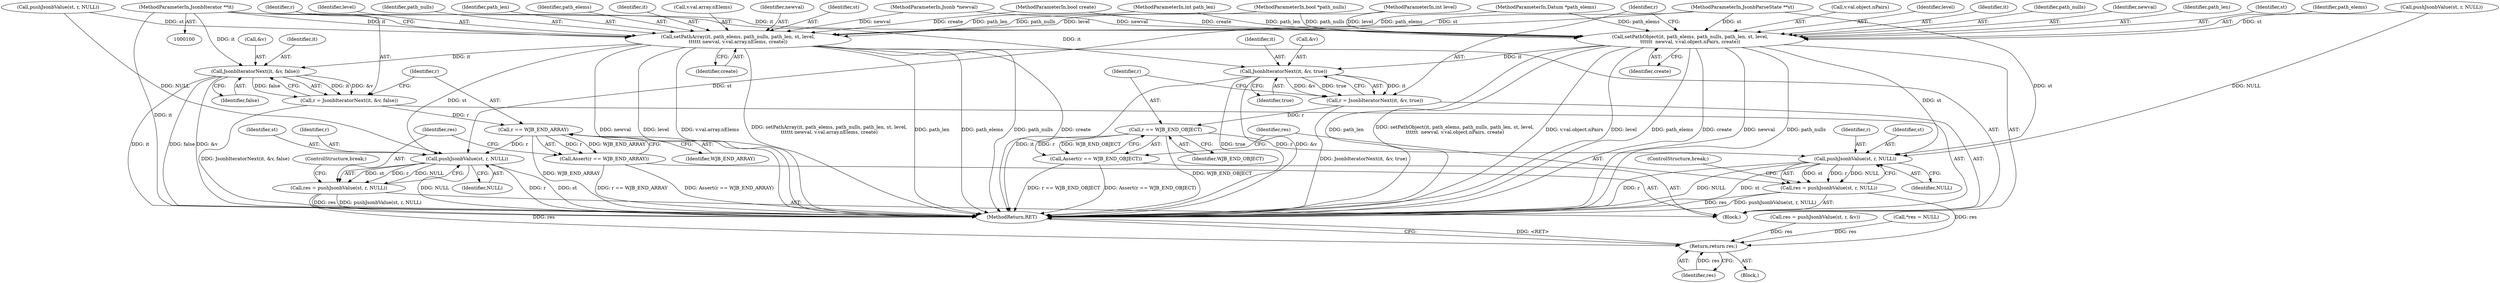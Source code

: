 digraph "0_postgresql_08fa47c4850cea32c3116665975bca219fbf2fe6_2@pointer" {
"1000101" [label="(MethodParameterIn,JsonbIterator **it)"];
"1000137" [label="(Call,setPathArray(it, path_elems, path_nulls, path_len, st, level,\n\t\t\t\t\t\t newval, v.val.array.nElems, create))"];
"1000155" [label="(Call,JsonbIteratorNext(it, &v, false))"];
"1000153" [label="(Call,r = JsonbIteratorNext(it, &v, false))"];
"1000161" [label="(Call,r == WJB_END_ARRAY)"];
"1000160" [label="(Call,Assert(r == WJB_END_ARRAY))"];
"1000166" [label="(Call,pushJsonbValue(st, r, NULL))"];
"1000164" [label="(Call,res = pushJsonbValue(st, r, NULL))"];
"1000226" [label="(Return,return res;)"];
"1000178" [label="(Call,setPathObject(it, path_elems, path_nulls, path_len, st, level,\n\t\t\t\t\t\t  newval, v.val.object.nPairs, create))"];
"1000196" [label="(Call,JsonbIteratorNext(it, &v, true))"];
"1000194" [label="(Call,r = JsonbIteratorNext(it, &v, true))"];
"1000202" [label="(Call,r == WJB_END_OBJECT)"];
"1000201" [label="(Call,Assert(r == WJB_END_OBJECT))"];
"1000207" [label="(Call,pushJsonbValue(st, r, NULL))"];
"1000205" [label="(Call,res = pushJsonbValue(st, r, NULL))"];
"1000180" [label="(Identifier,path_elems)"];
"1000157" [label="(Call,&v)"];
"1000201" [label="(Call,Assert(r == WJB_END_OBJECT))"];
"1000169" [label="(Identifier,NULL)"];
"1000137" [label="(Call,setPathArray(it, path_elems, path_nulls, path_len, st, level,\n\t\t\t\t\t\t newval, v.val.array.nElems, create))"];
"1000166" [label="(Call,pushJsonbValue(st, r, NULL))"];
"1000160" [label="(Call,Assert(r == WJB_END_ARRAY))"];
"1000186" [label="(Call,v.val.object.nPairs)"];
"1000184" [label="(Identifier,level)"];
"1000143" [label="(Identifier,level)"];
"1000179" [label="(Identifier,it)"];
"1000167" [label="(Identifier,st)"];
"1000227" [label="(Identifier,res)"];
"1000214" [label="(Call,res = pushJsonbValue(st, r, &v))"];
"1000228" [label="(MethodReturn,RET)"];
"1000226" [label="(Return,return res;)"];
"1000104" [label="(MethodParameterIn,int path_len)"];
"1000107" [label="(MethodParameterIn,Jsonb *newval)"];
"1000133" [label="(Call,pushJsonbValue(st, r, NULL))"];
"1000145" [label="(Call,v.val.array.nElems)"];
"1000165" [label="(Identifier,res)"];
"1000193" [label="(Identifier,create)"];
"1000174" [label="(Call,pushJsonbValue(st, r, NULL))"];
"1000178" [label="(Call,setPathObject(it, path_elems, path_nulls, path_len, st, level,\n\t\t\t\t\t\t  newval, v.val.object.nPairs, create))"];
"1000204" [label="(Identifier,WJB_END_OBJECT)"];
"1000161" [label="(Call,r == WJB_END_ARRAY)"];
"1000101" [label="(MethodParameterIn,JsonbIterator **it)"];
"1000196" [label="(Call,JsonbIteratorNext(it, &v, true))"];
"1000144" [label="(Identifier,newval)"];
"1000181" [label="(Identifier,path_nulls)"];
"1000142" [label="(Identifier,st)"];
"1000209" [label="(Identifier,r)"];
"1000195" [label="(Identifier,r)"];
"1000200" [label="(Identifier,true)"];
"1000164" [label="(Call,res = pushJsonbValue(st, r, NULL))"];
"1000198" [label="(Call,&v)"];
"1000163" [label="(Identifier,WJB_END_ARRAY)"];
"1000103" [label="(MethodParameterIn,bool *path_nulls)"];
"1000159" [label="(Identifier,false)"];
"1000112" [label="(Call,*res = NULL)"];
"1000207" [label="(Call,pushJsonbValue(st, r, NULL))"];
"1000152" [label="(Identifier,create)"];
"1000156" [label="(Identifier,it)"];
"1000185" [label="(Identifier,newval)"];
"1000203" [label="(Identifier,r)"];
"1000194" [label="(Call,r = JsonbIteratorNext(it, &v, true))"];
"1000170" [label="(ControlStructure,break;)"];
"1000208" [label="(Identifier,st)"];
"1000205" [label="(Call,res = pushJsonbValue(st, r, NULL))"];
"1000140" [label="(Identifier,path_nulls)"];
"1000108" [label="(MethodParameterIn,bool create)"];
"1000141" [label="(Identifier,path_len)"];
"1000197" [label="(Identifier,it)"];
"1000182" [label="(Identifier,path_len)"];
"1000139" [label="(Identifier,path_elems)"];
"1000153" [label="(Call,r = JsonbIteratorNext(it, &v, false))"];
"1000202" [label="(Call,r == WJB_END_OBJECT)"];
"1000168" [label="(Identifier,r)"];
"1000129" [label="(Block,)"];
"1000183" [label="(Identifier,st)"];
"1000155" [label="(Call,JsonbIteratorNext(it, &v, false))"];
"1000162" [label="(Identifier,r)"];
"1000210" [label="(Identifier,NULL)"];
"1000138" [label="(Identifier,it)"];
"1000211" [label="(ControlStructure,break;)"];
"1000105" [label="(MethodParameterIn,JsonbParseState **st)"];
"1000109" [label="(Block,)"];
"1000154" [label="(Identifier,r)"];
"1000206" [label="(Identifier,res)"];
"1000106" [label="(MethodParameterIn,int level)"];
"1000102" [label="(MethodParameterIn,Datum *path_elems)"];
"1000101" -> "1000100"  [label="AST: "];
"1000101" -> "1000228"  [label="DDG: it"];
"1000101" -> "1000137"  [label="DDG: it"];
"1000101" -> "1000155"  [label="DDG: it"];
"1000101" -> "1000178"  [label="DDG: it"];
"1000101" -> "1000196"  [label="DDG: it"];
"1000137" -> "1000129"  [label="AST: "];
"1000137" -> "1000152"  [label="CFG: "];
"1000138" -> "1000137"  [label="AST: "];
"1000139" -> "1000137"  [label="AST: "];
"1000140" -> "1000137"  [label="AST: "];
"1000141" -> "1000137"  [label="AST: "];
"1000142" -> "1000137"  [label="AST: "];
"1000143" -> "1000137"  [label="AST: "];
"1000144" -> "1000137"  [label="AST: "];
"1000145" -> "1000137"  [label="AST: "];
"1000152" -> "1000137"  [label="AST: "];
"1000154" -> "1000137"  [label="CFG: "];
"1000137" -> "1000228"  [label="DDG: path_len"];
"1000137" -> "1000228"  [label="DDG: path_elems"];
"1000137" -> "1000228"  [label="DDG: path_nulls"];
"1000137" -> "1000228"  [label="DDG: create"];
"1000137" -> "1000228"  [label="DDG: newval"];
"1000137" -> "1000228"  [label="DDG: level"];
"1000137" -> "1000228"  [label="DDG: v.val.array.nElems"];
"1000137" -> "1000228"  [label="DDG: setPathArray(it, path_elems, path_nulls, path_len, st, level,\n\t\t\t\t\t\t newval, v.val.array.nElems, create)"];
"1000102" -> "1000137"  [label="DDG: path_elems"];
"1000103" -> "1000137"  [label="DDG: path_nulls"];
"1000104" -> "1000137"  [label="DDG: path_len"];
"1000133" -> "1000137"  [label="DDG: st"];
"1000105" -> "1000137"  [label="DDG: st"];
"1000106" -> "1000137"  [label="DDG: level"];
"1000107" -> "1000137"  [label="DDG: newval"];
"1000108" -> "1000137"  [label="DDG: create"];
"1000137" -> "1000155"  [label="DDG: it"];
"1000137" -> "1000166"  [label="DDG: st"];
"1000155" -> "1000153"  [label="AST: "];
"1000155" -> "1000159"  [label="CFG: "];
"1000156" -> "1000155"  [label="AST: "];
"1000157" -> "1000155"  [label="AST: "];
"1000159" -> "1000155"  [label="AST: "];
"1000153" -> "1000155"  [label="CFG: "];
"1000155" -> "1000228"  [label="DDG: it"];
"1000155" -> "1000228"  [label="DDG: false"];
"1000155" -> "1000228"  [label="DDG: &v"];
"1000155" -> "1000153"  [label="DDG: it"];
"1000155" -> "1000153"  [label="DDG: &v"];
"1000155" -> "1000153"  [label="DDG: false"];
"1000153" -> "1000129"  [label="AST: "];
"1000154" -> "1000153"  [label="AST: "];
"1000162" -> "1000153"  [label="CFG: "];
"1000153" -> "1000228"  [label="DDG: JsonbIteratorNext(it, &v, false)"];
"1000153" -> "1000161"  [label="DDG: r"];
"1000161" -> "1000160"  [label="AST: "];
"1000161" -> "1000163"  [label="CFG: "];
"1000162" -> "1000161"  [label="AST: "];
"1000163" -> "1000161"  [label="AST: "];
"1000160" -> "1000161"  [label="CFG: "];
"1000161" -> "1000228"  [label="DDG: WJB_END_ARRAY"];
"1000161" -> "1000160"  [label="DDG: r"];
"1000161" -> "1000160"  [label="DDG: WJB_END_ARRAY"];
"1000161" -> "1000166"  [label="DDG: r"];
"1000160" -> "1000129"  [label="AST: "];
"1000165" -> "1000160"  [label="CFG: "];
"1000160" -> "1000228"  [label="DDG: Assert(r == WJB_END_ARRAY)"];
"1000160" -> "1000228"  [label="DDG: r == WJB_END_ARRAY"];
"1000166" -> "1000164"  [label="AST: "];
"1000166" -> "1000169"  [label="CFG: "];
"1000167" -> "1000166"  [label="AST: "];
"1000168" -> "1000166"  [label="AST: "];
"1000169" -> "1000166"  [label="AST: "];
"1000164" -> "1000166"  [label="CFG: "];
"1000166" -> "1000228"  [label="DDG: NULL"];
"1000166" -> "1000228"  [label="DDG: r"];
"1000166" -> "1000228"  [label="DDG: st"];
"1000166" -> "1000164"  [label="DDG: st"];
"1000166" -> "1000164"  [label="DDG: r"];
"1000166" -> "1000164"  [label="DDG: NULL"];
"1000105" -> "1000166"  [label="DDG: st"];
"1000133" -> "1000166"  [label="DDG: NULL"];
"1000164" -> "1000129"  [label="AST: "];
"1000165" -> "1000164"  [label="AST: "];
"1000170" -> "1000164"  [label="CFG: "];
"1000164" -> "1000228"  [label="DDG: pushJsonbValue(st, r, NULL)"];
"1000164" -> "1000228"  [label="DDG: res"];
"1000164" -> "1000226"  [label="DDG: res"];
"1000226" -> "1000109"  [label="AST: "];
"1000226" -> "1000227"  [label="CFG: "];
"1000227" -> "1000226"  [label="AST: "];
"1000228" -> "1000226"  [label="CFG: "];
"1000226" -> "1000228"  [label="DDG: <RET>"];
"1000227" -> "1000226"  [label="DDG: res"];
"1000205" -> "1000226"  [label="DDG: res"];
"1000112" -> "1000226"  [label="DDG: res"];
"1000214" -> "1000226"  [label="DDG: res"];
"1000178" -> "1000129"  [label="AST: "];
"1000178" -> "1000193"  [label="CFG: "];
"1000179" -> "1000178"  [label="AST: "];
"1000180" -> "1000178"  [label="AST: "];
"1000181" -> "1000178"  [label="AST: "];
"1000182" -> "1000178"  [label="AST: "];
"1000183" -> "1000178"  [label="AST: "];
"1000184" -> "1000178"  [label="AST: "];
"1000185" -> "1000178"  [label="AST: "];
"1000186" -> "1000178"  [label="AST: "];
"1000193" -> "1000178"  [label="AST: "];
"1000195" -> "1000178"  [label="CFG: "];
"1000178" -> "1000228"  [label="DDG: newval"];
"1000178" -> "1000228"  [label="DDG: path_nulls"];
"1000178" -> "1000228"  [label="DDG: path_len"];
"1000178" -> "1000228"  [label="DDG: setPathObject(it, path_elems, path_nulls, path_len, st, level,\n\t\t\t\t\t\t  newval, v.val.object.nPairs, create)"];
"1000178" -> "1000228"  [label="DDG: v.val.object.nPairs"];
"1000178" -> "1000228"  [label="DDG: level"];
"1000178" -> "1000228"  [label="DDG: path_elems"];
"1000178" -> "1000228"  [label="DDG: create"];
"1000102" -> "1000178"  [label="DDG: path_elems"];
"1000103" -> "1000178"  [label="DDG: path_nulls"];
"1000104" -> "1000178"  [label="DDG: path_len"];
"1000174" -> "1000178"  [label="DDG: st"];
"1000105" -> "1000178"  [label="DDG: st"];
"1000106" -> "1000178"  [label="DDG: level"];
"1000107" -> "1000178"  [label="DDG: newval"];
"1000108" -> "1000178"  [label="DDG: create"];
"1000178" -> "1000196"  [label="DDG: it"];
"1000178" -> "1000207"  [label="DDG: st"];
"1000196" -> "1000194"  [label="AST: "];
"1000196" -> "1000200"  [label="CFG: "];
"1000197" -> "1000196"  [label="AST: "];
"1000198" -> "1000196"  [label="AST: "];
"1000200" -> "1000196"  [label="AST: "];
"1000194" -> "1000196"  [label="CFG: "];
"1000196" -> "1000228"  [label="DDG: it"];
"1000196" -> "1000228"  [label="DDG: true"];
"1000196" -> "1000228"  [label="DDG: &v"];
"1000196" -> "1000194"  [label="DDG: it"];
"1000196" -> "1000194"  [label="DDG: &v"];
"1000196" -> "1000194"  [label="DDG: true"];
"1000194" -> "1000129"  [label="AST: "];
"1000195" -> "1000194"  [label="AST: "];
"1000203" -> "1000194"  [label="CFG: "];
"1000194" -> "1000228"  [label="DDG: JsonbIteratorNext(it, &v, true)"];
"1000194" -> "1000202"  [label="DDG: r"];
"1000202" -> "1000201"  [label="AST: "];
"1000202" -> "1000204"  [label="CFG: "];
"1000203" -> "1000202"  [label="AST: "];
"1000204" -> "1000202"  [label="AST: "];
"1000201" -> "1000202"  [label="CFG: "];
"1000202" -> "1000228"  [label="DDG: WJB_END_OBJECT"];
"1000202" -> "1000201"  [label="DDG: r"];
"1000202" -> "1000201"  [label="DDG: WJB_END_OBJECT"];
"1000202" -> "1000207"  [label="DDG: r"];
"1000201" -> "1000129"  [label="AST: "];
"1000206" -> "1000201"  [label="CFG: "];
"1000201" -> "1000228"  [label="DDG: Assert(r == WJB_END_OBJECT)"];
"1000201" -> "1000228"  [label="DDG: r == WJB_END_OBJECT"];
"1000207" -> "1000205"  [label="AST: "];
"1000207" -> "1000210"  [label="CFG: "];
"1000208" -> "1000207"  [label="AST: "];
"1000209" -> "1000207"  [label="AST: "];
"1000210" -> "1000207"  [label="AST: "];
"1000205" -> "1000207"  [label="CFG: "];
"1000207" -> "1000228"  [label="DDG: st"];
"1000207" -> "1000228"  [label="DDG: r"];
"1000207" -> "1000228"  [label="DDG: NULL"];
"1000207" -> "1000205"  [label="DDG: st"];
"1000207" -> "1000205"  [label="DDG: r"];
"1000207" -> "1000205"  [label="DDG: NULL"];
"1000105" -> "1000207"  [label="DDG: st"];
"1000174" -> "1000207"  [label="DDG: NULL"];
"1000205" -> "1000129"  [label="AST: "];
"1000206" -> "1000205"  [label="AST: "];
"1000211" -> "1000205"  [label="CFG: "];
"1000205" -> "1000228"  [label="DDG: res"];
"1000205" -> "1000228"  [label="DDG: pushJsonbValue(st, r, NULL)"];
}
